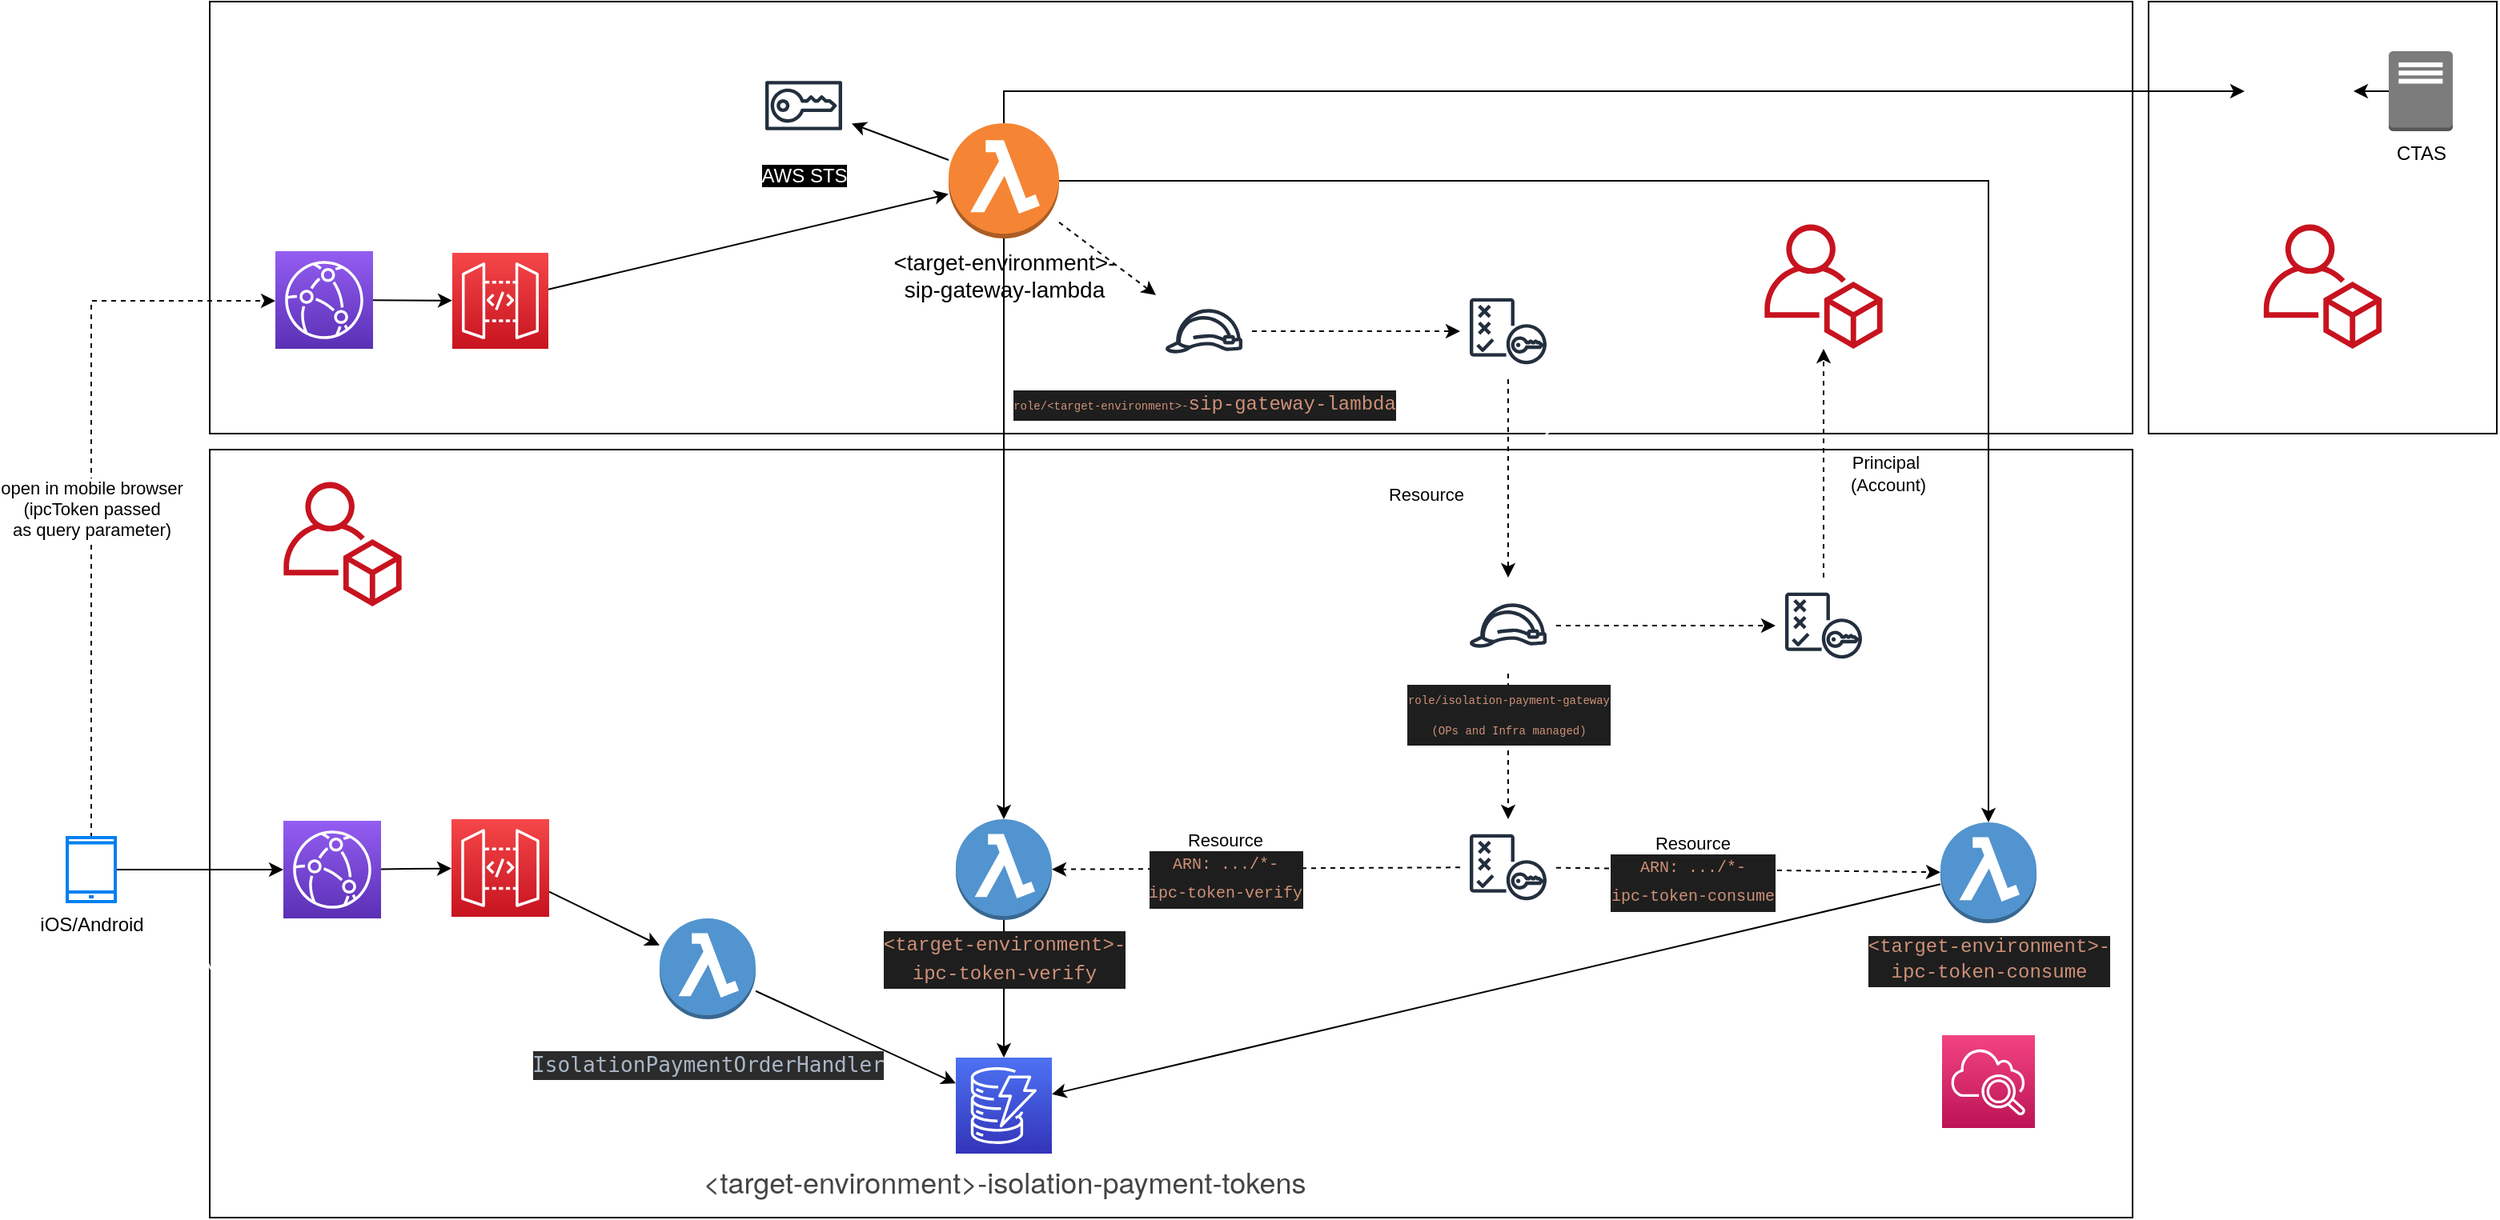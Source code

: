 <mxfile version="13.6.5">
    <diagram id="rtps9p1ONk_gTZDP592s" name="Page-1">
        <mxGraphModel dx="1679" dy="1173" grid="1" gridSize="10" guides="1" tooltips="1" connect="1" arrows="1" fold="1" page="1" pageScale="1" pageWidth="1169" pageHeight="827" math="0" shadow="0">
            <root>
                <mxCell id="0"/>
                <mxCell id="1" parent="0"/>
                <mxCell id="7" value="" style="rounded=0;whiteSpace=wrap;html=1;" parent="1" vertex="1">
                    <mxGeometry x="1350" y="34" width="217.5" height="270" as="geometry"/>
                </mxCell>
                <mxCell id="8e_N3dY7H0A2S_7NYl0V-35" value="" style="rounded=0;whiteSpace=wrap;html=1;" parent="1" vertex="1">
                    <mxGeometry x="139" y="314" width="1201" height="480" as="geometry"/>
                </mxCell>
                <mxCell id="8e_N3dY7H0A2S_7NYl0V-2" value="&lt;font color=&quot;#ffffff&quot;&gt;Allow&amp;nbsp;lambda:InvokeFunction&lt;br&gt;IAM Policy&lt;/font&gt;" style="outlineConnect=0;fontColor=#232F3E;gradientColor=none;strokeColor=#232F3E;fillColor=#ffffff;dashed=0;verticalLabelPosition=bottom;verticalAlign=top;align=center;html=1;fontSize=12;fontStyle=0;aspect=fixed;shape=mxgraph.aws4.resourceIcon;resIcon=mxgraph.aws4.policy;" parent="1" vertex="1">
                    <mxGeometry x="920" y="545" width="60" height="60" as="geometry"/>
                </mxCell>
                <mxCell id="8e_N3dY7H0A2S_7NYl0V-34" value="" style="rounded=0;whiteSpace=wrap;html=1;" parent="1" vertex="1">
                    <mxGeometry x="139" y="34" width="1201" height="270" as="geometry"/>
                </mxCell>
                <mxCell id="8e_N3dY7H0A2S_7NYl0V-20" style="edgeStyle=none;rounded=0;orthogonalLoop=1;jettySize=auto;html=1;dashed=1;" parent="1" source="8e_N3dY7H0A2S_7NYl0V-2" target="8e_N3dY7H0A2S_7NYl0V-5" edge="1">
                    <mxGeometry relative="1" as="geometry"/>
                </mxCell>
                <mxCell id="8e_N3dY7H0A2S_7NYl0V-59" value="Resource&lt;br&gt;&lt;div style=&quot;color: rgb(212 , 212 , 212) ; background-color: rgb(30 , 30 , 30) ; font-family: &amp;#34;menlo&amp;#34; , &amp;#34;monaco&amp;#34; , &amp;#34;courier new&amp;#34; , monospace ; line-height: 18px ; font-size: 10px&quot;&gt;&lt;span style=&quot;color: rgb(206 , 145 , 120)&quot;&gt;&lt;font style=&quot;font-size: 10px&quot;&gt;ARN: .../*-&lt;/font&gt;&lt;/span&gt;&lt;/div&gt;&lt;div style=&quot;color: rgb(212 , 212 , 212) ; background-color: rgb(30 , 30 , 30) ; font-family: &amp;#34;menlo&amp;#34; , &amp;#34;monaco&amp;#34; , &amp;#34;courier new&amp;#34; , monospace ; line-height: 18px ; font-size: 10px&quot;&gt;&lt;span style=&quot;color: rgb(206 , 145 , 120)&quot;&gt;&lt;font style=&quot;font-size: 10px&quot;&gt;ipc-token-consume&lt;/font&gt;&lt;/span&gt;&lt;/div&gt;" style="edgeLabel;html=1;align=center;verticalAlign=middle;resizable=0;points=[];" parent="8e_N3dY7H0A2S_7NYl0V-20" vertex="1" connectable="0">
                    <mxGeometry x="-0.29" y="-1" relative="1" as="geometry">
                        <mxPoint as="offset"/>
                    </mxGeometry>
                </mxCell>
                <mxCell id="8e_N3dY7H0A2S_7NYl0V-21" style="edgeStyle=none;rounded=0;orthogonalLoop=1;jettySize=auto;html=1;dashed=1;" parent="1" source="8e_N3dY7H0A2S_7NYl0V-2" target="8e_N3dY7H0A2S_7NYl0V-4" edge="1">
                    <mxGeometry relative="1" as="geometry"/>
                </mxCell>
                <mxCell id="8e_N3dY7H0A2S_7NYl0V-58" value="Resource&lt;br&gt;&lt;div style=&quot;color: rgb(212 , 212 , 212) ; background-color: rgb(30 , 30 , 30) ; font-family: &amp;#34;menlo&amp;#34; , &amp;#34;monaco&amp;#34; , &amp;#34;courier new&amp;#34; , monospace ; line-height: 18px ; font-size: 10px&quot;&gt;&lt;span style=&quot;color: rgb(206 , 145 , 120)&quot;&gt;&lt;font style=&quot;font-size: 10px&quot;&gt;ARN: .../*-&lt;/font&gt;&lt;/span&gt;&lt;/div&gt;&lt;div style=&quot;color: rgb(212 , 212 , 212) ; background-color: rgb(30 , 30 , 30) ; font-family: &amp;#34;menlo&amp;#34; , &amp;#34;monaco&amp;#34; , &amp;#34;courier new&amp;#34; , monospace ; line-height: 18px ; font-size: 10px&quot;&gt;&lt;span style=&quot;color: rgb(206 , 145 , 120)&quot;&gt;&lt;font style=&quot;font-size: 10px&quot;&gt;ipc-token-verify&lt;/font&gt;&lt;/span&gt;&lt;/div&gt;" style="edgeLabel;html=1;align=center;verticalAlign=middle;resizable=0;points=[];" parent="8e_N3dY7H0A2S_7NYl0V-21" vertex="1" connectable="0">
                    <mxGeometry x="0.156" relative="1" as="geometry">
                        <mxPoint as="offset"/>
                    </mxGeometry>
                </mxCell>
                <mxCell id="8e_N3dY7H0A2S_7NYl0V-22" style="edgeStyle=none;rounded=0;orthogonalLoop=1;jettySize=auto;html=1;dashed=1;" parent="1" source="8e_N3dY7H0A2S_7NYl0V-3" target="8e_N3dY7H0A2S_7NYl0V-2" edge="1">
                    <mxGeometry relative="1" as="geometry"/>
                </mxCell>
                <mxCell id="8e_N3dY7H0A2S_7NYl0V-55" style="edgeStyle=none;rounded=0;orthogonalLoop=1;jettySize=auto;html=1;dashed=1;" parent="1" source="8e_N3dY7H0A2S_7NYl0V-3" target="8e_N3dY7H0A2S_7NYl0V-54" edge="1">
                    <mxGeometry relative="1" as="geometry"/>
                </mxCell>
                <mxCell id="8e_N3dY7H0A2S_7NYl0V-16" style="edgeStyle=none;rounded=0;orthogonalLoop=1;jettySize=auto;html=1;" parent="1" source="8e_N3dY7H0A2S_7NYl0V-4" target="8e_N3dY7H0A2S_7NYl0V-14" edge="1">
                    <mxGeometry relative="1" as="geometry"/>
                </mxCell>
                <mxCell id="8e_N3dY7H0A2S_7NYl0V-17" style="edgeStyle=none;rounded=0;orthogonalLoop=1;jettySize=auto;html=1;" parent="1" source="8e_N3dY7H0A2S_7NYl0V-5" target="8e_N3dY7H0A2S_7NYl0V-14" edge="1">
                    <mxGeometry relative="1" as="geometry"/>
                </mxCell>
                <mxCell id="8e_N3dY7H0A2S_7NYl0V-5" value="&lt;span style=&quot;color: rgb(206 , 145 , 120) ; font-family: &amp;#34;menlo&amp;#34; , &amp;#34;monaco&amp;#34; , &amp;#34;courier new&amp;#34; , monospace ; background-color: rgb(30 , 30 , 30)&quot;&gt;&amp;lt;target-environment&amp;gt;-&lt;/span&gt;&lt;div style=&quot;color: rgb(212 , 212 , 212) ; background-color: rgb(30 , 30 , 30) ; font-family: &amp;#34;menlo&amp;#34; , &amp;#34;monaco&amp;#34; , &amp;#34;courier new&amp;#34; , monospace ; line-height: 18px&quot;&gt;&lt;span style=&quot;color: #ce9178&quot;&gt;ipc-token-consume&lt;/span&gt;&lt;/div&gt;" style="outlineConnect=0;dashed=0;verticalLabelPosition=bottom;verticalAlign=top;align=center;html=1;shape=mxgraph.aws3.lambda_function;fillColor=#5294CF;gradientColor=none;" parent="1" vertex="1">
                    <mxGeometry x="1220" y="547" width="60" height="63" as="geometry"/>
                </mxCell>
                <mxCell id="8e_N3dY7H0A2S_7NYl0V-29" style="edgeStyle=none;rounded=0;orthogonalLoop=1;jettySize=auto;html=1;" parent="1" source="8e_N3dY7H0A2S_7NYl0V-6" target="8e_N3dY7H0A2S_7NYl0V-7" edge="1">
                    <mxGeometry relative="1" as="geometry"/>
                </mxCell>
                <mxCell id="8e_N3dY7H0A2S_7NYl0V-6" value="&lt;font color=&quot;#ffffff&quot;&gt;APIGWv2&lt;/font&gt;" style="outlineConnect=0;fontColor=#232F3E;gradientColor=#F54749;gradientDirection=north;fillColor=#C7131F;strokeColor=#ffffff;dashed=0;verticalLabelPosition=bottom;verticalAlign=top;align=center;html=1;fontSize=12;fontStyle=0;aspect=fixed;shape=mxgraph.aws4.resourceIcon;resIcon=mxgraph.aws4.api_gateway;" parent="1" vertex="1">
                    <mxGeometry x="290" y="545" width="61" height="61" as="geometry"/>
                </mxCell>
                <mxCell id="8e_N3dY7H0A2S_7NYl0V-15" style="rounded=0;orthogonalLoop=1;jettySize=auto;html=1;" parent="1" source="8e_N3dY7H0A2S_7NYl0V-7" target="8e_N3dY7H0A2S_7NYl0V-14" edge="1">
                    <mxGeometry relative="1" as="geometry"/>
                </mxCell>
                <mxCell id="8e_N3dY7H0A2S_7NYl0V-7" value="&lt;div style=&quot;color: rgb(212 , 212 , 212) ; background-color: rgb(30 , 30 , 30) ; font-family: &amp;#34;menlo&amp;#34; , &amp;#34;monaco&amp;#34; , &amp;#34;courier new&amp;#34; , monospace ; line-height: 18px&quot;&gt;&lt;pre style=&quot;background-color: #2b2b2b ; color: #a9b7c6 ; font-family: &amp;#34;jetbrains mono&amp;#34; , monospace ; font-size: 9.8pt&quot;&gt;IsolationPaymentOrderHandler&lt;/pre&gt;&lt;/div&gt;" style="outlineConnect=0;dashed=0;verticalLabelPosition=bottom;verticalAlign=top;align=center;html=1;shape=mxgraph.aws3.lambda_function;fillColor=#5294CF;gradientColor=none;" parent="1" vertex="1">
                    <mxGeometry x="420" y="607" width="60" height="63" as="geometry"/>
                </mxCell>
                <mxCell id="8e_N3dY7H0A2S_7NYl0V-28" style="edgeStyle=none;rounded=0;orthogonalLoop=1;jettySize=auto;html=1;" parent="1" source="8e_N3dY7H0A2S_7NYl0V-9" target="8e_N3dY7H0A2S_7NYl0V-6" edge="1">
                    <mxGeometry relative="1" as="geometry"/>
                </mxCell>
                <mxCell id="8e_N3dY7H0A2S_7NYl0V-9" value="&lt;font color=&quot;#ffffff&quot;&gt;CloudFront&lt;br&gt;Mobile Submission Distribution&lt;br&gt;(target-environment&lt;br&gt;specific FQDN)&lt;/font&gt;" style="outlineConnect=0;fontColor=#232F3E;gradientColor=#945DF2;gradientDirection=north;fillColor=#5A30B5;strokeColor=#ffffff;dashed=0;verticalLabelPosition=bottom;verticalAlign=top;align=center;html=1;fontSize=12;fontStyle=0;aspect=fixed;shape=mxgraph.aws4.resourceIcon;resIcon=mxgraph.aws4.cloudfront;" parent="1" vertex="1">
                    <mxGeometry x="185" y="546" width="61" height="61" as="geometry"/>
                </mxCell>
                <mxCell id="8e_N3dY7H0A2S_7NYl0V-18" style="edgeStyle=none;rounded=0;orthogonalLoop=1;jettySize=auto;html=1;" parent="1" source="8e_N3dY7H0A2S_7NYl0V-11" target="8e_N3dY7H0A2S_7NYl0V-4" edge="1">
                    <mxGeometry relative="1" as="geometry"/>
                </mxCell>
                <mxCell id="8e_N3dY7H0A2S_7NYl0V-40" style="edgeStyle=none;rounded=0;orthogonalLoop=1;jettySize=auto;html=1;dashed=1;" parent="1" source="8e_N3dY7H0A2S_7NYl0V-11" target="8e_N3dY7H0A2S_7NYl0V-39" edge="1">
                    <mxGeometry relative="1" as="geometry"/>
                </mxCell>
                <mxCell id="8e_N3dY7H0A2S_7NYl0V-65" style="edgeStyle=none;rounded=0;orthogonalLoop=1;jettySize=auto;html=1;" parent="1" source="8e_N3dY7H0A2S_7NYl0V-11" target="8e_N3dY7H0A2S_7NYl0V-64" edge="1">
                    <mxGeometry relative="1" as="geometry"/>
                </mxCell>
                <mxCell id="2" style="edgeStyle=orthogonalEdgeStyle;rounded=0;orthogonalLoop=1;jettySize=auto;html=1;" parent="1" source="8e_N3dY7H0A2S_7NYl0V-11" target="8e_N3dY7H0A2S_7NYl0V-5" edge="1">
                    <mxGeometry relative="1" as="geometry"/>
                </mxCell>
                <mxCell id="3" style="edgeStyle=orthogonalEdgeStyle;rounded=0;orthogonalLoop=1;jettySize=auto;html=1;" parent="1" source="8e_N3dY7H0A2S_7NYl0V-11" target="PTuPxkDtiH3rZg7_NhRp-4" edge="1">
                    <mxGeometry relative="1" as="geometry">
                        <Array as="points">
                            <mxPoint x="635" y="90"/>
                        </Array>
                    </mxGeometry>
                </mxCell>
                <mxCell id="8e_N3dY7H0A2S_7NYl0V-11" value="&lt;div style=&quot;box-sizing: border-box ; font-family: &amp;#34;segoe ui&amp;#34; , , &amp;#34;apple color emoji&amp;#34; , &amp;#34;segoe ui emoji&amp;#34; , sans-serif ; font-size: 14px&quot;&gt;&amp;lt;target-environment&amp;gt;-&lt;br&gt;sip-gateway-lambda&lt;/div&gt;" style="outlineConnect=0;dashed=0;verticalLabelPosition=bottom;verticalAlign=top;align=center;html=1;shape=mxgraph.aws3.lambda_function;fillColor=#F58534;gradientColor=none;" parent="1" vertex="1">
                    <mxGeometry x="600.5" y="110" width="69" height="72" as="geometry"/>
                </mxCell>
                <mxCell id="8e_N3dY7H0A2S_7NYl0V-27" style="edgeStyle=none;rounded=0;orthogonalLoop=1;jettySize=auto;html=1;" parent="1" source="8e_N3dY7H0A2S_7NYl0V-13" target="8e_N3dY7H0A2S_7NYl0V-9" edge="1">
                    <mxGeometry relative="1" as="geometry">
                        <mxPoint x="119.75" y="575.654" as="sourcePoint"/>
                    </mxGeometry>
                </mxCell>
                <mxCell id="PTuPxkDtiH3rZg7_NhRp-9" style="edgeStyle=orthogonalEdgeStyle;rounded=0;orthogonalLoop=1;jettySize=auto;html=1;dashed=1;" parent="1" source="8e_N3dY7H0A2S_7NYl0V-13" target="PTuPxkDtiH3rZg7_NhRp-8" edge="1">
                    <mxGeometry relative="1" as="geometry">
                        <Array as="points">
                            <mxPoint x="65" y="221"/>
                        </Array>
                    </mxGeometry>
                </mxCell>
                <mxCell id="PTuPxkDtiH3rZg7_NhRp-10" value="open in mobile browser&lt;br&gt;(ipcToken passed&lt;br&gt;as query parameter)" style="edgeLabel;html=1;align=center;verticalAlign=middle;resizable=0;points=[];" parent="PTuPxkDtiH3rZg7_NhRp-9" vertex="1" connectable="0">
                    <mxGeometry x="-0.088" relative="1" as="geometry">
                        <mxPoint as="offset"/>
                    </mxGeometry>
                </mxCell>
                <mxCell id="8e_N3dY7H0A2S_7NYl0V-13" value="&lt;font color=&quot;#000000&quot;&gt;iOS/Android&lt;/font&gt;" style="html=1;verticalLabelPosition=bottom;align=center;labelBackgroundColor=#ffffff;verticalAlign=top;strokeWidth=2;strokeColor=#0080F0;shadow=0;dashed=0;shape=mxgraph.ios7.icons.smartphone;" parent="1" vertex="1">
                    <mxGeometry x="50" y="556.5" width="30" height="40" as="geometry"/>
                </mxCell>
                <mxCell id="8e_N3dY7H0A2S_7NYl0V-14" value="&lt;span style=&quot;color: rgb(68 , 68 , 68) ; font-family: &amp;#34;helvetica neue&amp;#34; , &amp;#34;roboto&amp;#34; , &amp;#34;arial&amp;#34; , &amp;#34;droid sans&amp;#34; , sans-serif ; font-size: 18px ; text-align: -webkit-left ; background-color: rgb(255 , 255 , 255)&quot;&gt;&amp;lt;target-environment&amp;gt;-isolation-payment-tokens&lt;/span&gt;" style="outlineConnect=0;fontColor=#232F3E;gradientColor=#4D72F3;gradientDirection=north;fillColor=#3334B9;strokeColor=#ffffff;dashed=0;verticalLabelPosition=bottom;verticalAlign=top;align=center;html=1;fontSize=12;fontStyle=0;aspect=fixed;shape=mxgraph.aws4.resourceIcon;resIcon=mxgraph.aws4.dynamodb;" parent="1" vertex="1">
                    <mxGeometry x="605" y="694" width="60" height="60" as="geometry"/>
                </mxCell>
                <mxCell id="8e_N3dY7H0A2S_7NYl0V-32" value="&lt;font color=&quot;#ffffff&quot;&gt;NHS COVID-19 App&lt;br&gt;(AWS Account)&lt;/font&gt;" style="outlineConnect=0;fontColor=#232F3E;gradientColor=none;fillColor=#C7131F;strokeColor=none;dashed=0;verticalLabelPosition=bottom;verticalAlign=top;align=center;html=1;fontSize=12;fontStyle=0;aspect=fixed;pointerEvents=1;shape=mxgraph.aws4.organizations_account;" parent="1" vertex="1">
                    <mxGeometry x="185" y="334" width="74" height="78" as="geometry"/>
                </mxCell>
                <mxCell id="8e_N3dY7H0A2S_7NYl0V-33" value="&lt;font color=&quot;#ffffff&quot;&gt;Isolation Payment Gateway&lt;br&gt;(AWS Account)&lt;/font&gt;" style="outlineConnect=0;fontColor=#232F3E;gradientColor=none;fillColor=#C7131F;strokeColor=none;dashed=0;verticalLabelPosition=bottom;verticalAlign=top;align=center;html=1;fontSize=12;fontStyle=0;aspect=fixed;pointerEvents=1;shape=mxgraph.aws4.organizations_account;" parent="1" vertex="1">
                    <mxGeometry x="1110" y="173" width="74" height="78" as="geometry"/>
                </mxCell>
                <mxCell id="8e_N3dY7H0A2S_7NYl0V-63" style="edgeStyle=none;rounded=0;orthogonalLoop=1;jettySize=auto;html=1;dashed=1;" parent="1" source="8e_N3dY7H0A2S_7NYl0V-39" target="8e_N3dY7H0A2S_7NYl0V-60" edge="1">
                    <mxGeometry relative="1" as="geometry"/>
                </mxCell>
                <mxCell id="8e_N3dY7H0A2S_7NYl0V-56" style="edgeStyle=none;rounded=0;orthogonalLoop=1;jettySize=auto;html=1;dashed=1;" parent="1" source="8e_N3dY7H0A2S_7NYl0V-54" target="8e_N3dY7H0A2S_7NYl0V-33" edge="1">
                    <mxGeometry relative="1" as="geometry"/>
                </mxCell>
                <mxCell id="8e_N3dY7H0A2S_7NYl0V-57" value="Principal&amp;nbsp;&lt;br&gt;(Account)" style="edgeLabel;html=1;align=center;verticalAlign=middle;resizable=0;points=[];" parent="8e_N3dY7H0A2S_7NYl0V-56" vertex="1" connectable="0">
                    <mxGeometry x="-0.152" y="-3" relative="1" as="geometry">
                        <mxPoint x="36.73" y="-4.81" as="offset"/>
                    </mxGeometry>
                </mxCell>
                <mxCell id="8e_N3dY7H0A2S_7NYl0V-54" value="&lt;font color=&quot;#ffffff&quot;&gt;Allow sts:AssumeRole&lt;br&gt;Trust Policy&lt;br&gt;(OPs and Infra managed)&lt;/font&gt;&lt;font color=&quot;#ffffff&quot;&gt;&lt;br&gt;&lt;/font&gt;" style="outlineConnect=0;fontColor=#232F3E;gradientColor=none;strokeColor=#232F3E;fillColor=#ffffff;dashed=0;verticalLabelPosition=bottom;verticalAlign=top;align=center;html=1;fontSize=12;fontStyle=0;aspect=fixed;shape=mxgraph.aws4.resourceIcon;resIcon=mxgraph.aws4.policy;" parent="1" vertex="1">
                    <mxGeometry x="1117" y="394" width="60" height="60" as="geometry"/>
                </mxCell>
                <mxCell id="8e_N3dY7H0A2S_7NYl0V-61" style="edgeStyle=none;rounded=0;orthogonalLoop=1;jettySize=auto;html=1;dashed=1;" parent="1" source="8e_N3dY7H0A2S_7NYl0V-60" target="8e_N3dY7H0A2S_7NYl0V-3" edge="1">
                    <mxGeometry relative="1" as="geometry"/>
                </mxCell>
                <mxCell id="8e_N3dY7H0A2S_7NYl0V-62" value="Resource&amp;nbsp;" style="edgeLabel;html=1;align=center;verticalAlign=middle;resizable=0;points=[];" parent="8e_N3dY7H0A2S_7NYl0V-61" vertex="1" connectable="0">
                    <mxGeometry x="0.16" y="1" relative="1" as="geometry">
                        <mxPoint x="-51.21" as="offset"/>
                    </mxGeometry>
                </mxCell>
                <mxCell id="8e_N3dY7H0A2S_7NYl0V-60" value="&lt;font color=&quot;#ffffff&quot;&gt;Allow sts:AssumeRole&lt;br&gt;IAM Policy&lt;/font&gt;" style="outlineConnect=0;fontColor=#232F3E;gradientColor=none;strokeColor=#232F3E;fillColor=#ffffff;dashed=0;verticalLabelPosition=bottom;verticalAlign=top;align=center;html=1;fontSize=12;fontStyle=0;aspect=fixed;shape=mxgraph.aws4.resourceIcon;resIcon=mxgraph.aws4.policy;" parent="1" vertex="1">
                    <mxGeometry x="920" y="210" width="60" height="60" as="geometry"/>
                </mxCell>
                <mxCell id="8e_N3dY7H0A2S_7NYl0V-64" value="&lt;font color=&quot;#ffffff&quot; style=&quot;background-color: rgb(0 , 0 , 0)&quot;&gt;AWS STS&lt;/font&gt;" style="outlineConnect=0;fontColor=#232F3E;gradientColor=none;strokeColor=#232F3E;fillColor=#ffffff;dashed=0;verticalLabelPosition=bottom;verticalAlign=top;align=center;html=1;fontSize=12;fontStyle=0;aspect=fixed;shape=mxgraph.aws4.resourceIcon;resIcon=mxgraph.aws4.sts;" parent="1" vertex="1">
                    <mxGeometry x="480" y="69" width="60" height="60" as="geometry"/>
                </mxCell>
                <mxCell id="PTuPxkDtiH3rZg7_NhRp-4" value="" style="shape=image;html=1;verticalAlign=top;verticalLabelPosition=bottom;labelBackgroundColor=#ffffff;imageAspect=0;aspect=fixed;image=https://cdn2.iconfinder.com/data/icons/amazon-aws-stencils/100/App_Services_copy_Amazon_SQS_Queue-128.png" parent="1" vertex="1">
                    <mxGeometry x="1410" y="56" width="68" height="68" as="geometry"/>
                </mxCell>
                <mxCell id="PTuPxkDtiH3rZg7_NhRp-12" style="edgeStyle=orthogonalEdgeStyle;rounded=0;orthogonalLoop=1;jettySize=auto;html=1;" parent="1" source="PTuPxkDtiH3rZg7_NhRp-5" target="PTuPxkDtiH3rZg7_NhRp-4" edge="1">
                    <mxGeometry relative="1" as="geometry"/>
                </mxCell>
                <mxCell id="PTuPxkDtiH3rZg7_NhRp-5" value="CTAS" style="outlineConnect=0;dashed=0;verticalLabelPosition=bottom;verticalAlign=top;align=center;html=1;shape=mxgraph.aws3.traditional_server;fillColor=#7D7C7C;gradientColor=none;" parent="1" vertex="1">
                    <mxGeometry x="1500" y="65" width="40" height="50" as="geometry"/>
                </mxCell>
                <mxCell id="6" style="edgeStyle=none;rounded=0;orthogonalLoop=1;jettySize=auto;html=1;" parent="1" source="PTuPxkDtiH3rZg7_NhRp-8" target="4" edge="1">
                    <mxGeometry relative="1" as="geometry"/>
                </mxCell>
                <mxCell id="PTuPxkDtiH3rZg7_NhRp-8" value="&lt;font color=&quot;#ffffff&quot;&gt;CloudFront&lt;br&gt;Website Distribution&lt;/font&gt;" style="outlineConnect=0;fontColor=#232F3E;gradientColor=#945DF2;gradientDirection=north;fillColor=#5A30B5;strokeColor=#ffffff;dashed=0;verticalLabelPosition=bottom;verticalAlign=top;align=center;html=1;fontSize=12;fontStyle=0;aspect=fixed;shape=mxgraph.aws4.resourceIcon;resIcon=mxgraph.aws4.cloudfront;" parent="1" vertex="1">
                    <mxGeometry x="180" y="190" width="61" height="61" as="geometry"/>
                </mxCell>
                <mxCell id="8e_N3dY7H0A2S_7NYl0V-4" value="&lt;div style=&quot;color: rgb(212 , 212 , 212) ; background-color: rgb(30 , 30 , 30) ; font-family: &amp;#34;menlo&amp;#34; , &amp;#34;monaco&amp;#34; , &amp;#34;courier new&amp;#34; , monospace ; line-height: 18px&quot;&gt;&lt;span style=&quot;color: #ce9178&quot;&gt;&amp;lt;target-environment&amp;gt;-&lt;/span&gt;&lt;/div&gt;&lt;div style=&quot;color: rgb(212 , 212 , 212) ; background-color: rgb(30 , 30 , 30) ; font-family: &amp;#34;menlo&amp;#34; , &amp;#34;monaco&amp;#34; , &amp;#34;courier new&amp;#34; , monospace ; line-height: 18px&quot;&gt;&lt;span style=&quot;color: #ce9178&quot;&gt;ipc-token-verify&lt;/span&gt;&lt;/div&gt;" style="outlineConnect=0;dashed=0;verticalLabelPosition=bottom;verticalAlign=top;align=center;html=1;shape=mxgraph.aws3.lambda_function;fillColor=#5294CF;gradientColor=none;" parent="1" vertex="1">
                    <mxGeometry x="605" y="545" width="60" height="63" as="geometry"/>
                </mxCell>
                <mxCell id="PTuPxkDtiH3rZg7_NhRp-11" value="&lt;font color=&quot;#ffffff&quot;&gt;Audit Logs&lt;br&gt;(CloudWatch Logs atm)&lt;br&gt;&lt;/font&gt;" style="outlineConnect=0;fontColor=#232F3E;gradientColor=#F34482;gradientDirection=north;fillColor=#BC1356;strokeColor=#ffffff;dashed=0;verticalLabelPosition=bottom;verticalAlign=top;align=center;html=1;fontSize=12;fontStyle=0;aspect=fixed;shape=mxgraph.aws4.resourceIcon;resIcon=mxgraph.aws4.cloudwatch_2;" parent="1" vertex="1">
                    <mxGeometry x="1221" y="680" width="58" height="58" as="geometry"/>
                </mxCell>
                <mxCell id="8e_N3dY7H0A2S_7NYl0V-3" value="&lt;div style=&quot;color: rgb(212 , 212 , 212) ; background-color: rgb(30 , 30 , 30) ; font-family: &amp;#34;menlo&amp;#34; , &amp;#34;monaco&amp;#34; , &amp;#34;courier new&amp;#34; , monospace ; line-height: 18px&quot;&gt;&lt;span style=&quot;color: #ce9178&quot;&gt;&lt;font style=&quot;font-size: 7px&quot;&gt;role/isolation-payment-gateway&lt;br&gt;(OPs and Infra managed)&lt;/font&gt;&lt;/span&gt;&lt;/div&gt;" style="outlineConnect=0;fontColor=#232F3E;gradientColor=none;strokeColor=#232F3E;fillColor=#ffffff;dashed=0;verticalLabelPosition=bottom;verticalAlign=top;align=center;html=1;fontSize=12;fontStyle=0;aspect=fixed;shape=mxgraph.aws4.resourceIcon;resIcon=mxgraph.aws4.role;" parent="1" vertex="1">
                    <mxGeometry x="920" y="394" width="60" height="60" as="geometry"/>
                </mxCell>
                <mxCell id="8e_N3dY7H0A2S_7NYl0V-39" value="&lt;div style=&quot;color: rgb(212 , 212 , 212) ; background-color: rgb(30 , 30 , 30) ; font-family: &amp;#34;menlo&amp;#34; , &amp;#34;monaco&amp;#34; , &amp;#34;courier new&amp;#34; , monospace ; line-height: 18px&quot;&gt;&lt;span style=&quot;color: #ce9178&quot;&gt;&lt;font style=&quot;font-size: 7px&quot;&gt;role/&amp;lt;target-environment&amp;gt;-&lt;/font&gt;&lt;/span&gt;&lt;span style=&quot;color: rgb(206 , 145 , 120) ; font-family: &amp;#34;menlo&amp;#34; , &amp;#34;monaco&amp;#34; , &amp;#34;courier new&amp;#34; , monospace&quot;&gt;sip-gateway-lambda&lt;/span&gt;&lt;/div&gt;" style="outlineConnect=0;fontColor=#232F3E;gradientColor=none;strokeColor=#232F3E;fillColor=#ffffff;dashed=0;verticalLabelPosition=bottom;verticalAlign=top;align=center;html=1;fontSize=12;fontStyle=0;aspect=fixed;shape=mxgraph.aws4.resourceIcon;resIcon=mxgraph.aws4.role;" parent="1" vertex="1">
                    <mxGeometry x="730" y="210" width="60" height="60" as="geometry"/>
                </mxCell>
                <mxCell id="5" style="rounded=0;orthogonalLoop=1;jettySize=auto;html=1;" parent="1" source="4" target="8e_N3dY7H0A2S_7NYl0V-11" edge="1">
                    <mxGeometry relative="1" as="geometry"/>
                </mxCell>
                <mxCell id="4" value="&lt;font color=&quot;#ffffff&quot;&gt;APIGWv2&lt;/font&gt;" style="outlineConnect=0;fontColor=#232F3E;gradientColor=#F54749;gradientDirection=north;fillColor=#C7131F;strokeColor=#ffffff;dashed=0;verticalLabelPosition=bottom;verticalAlign=top;align=center;html=1;fontSize=12;fontStyle=0;aspect=fixed;shape=mxgraph.aws4.resourceIcon;resIcon=mxgraph.aws4.api_gateway;" parent="1" vertex="1">
                    <mxGeometry x="290.5" y="191" width="60" height="60" as="geometry"/>
                </mxCell>
                <mxCell id="8" value="&lt;font color=&quot;#ffffff&quot;&gt;CTAS&lt;br&gt;(AWS Account)&lt;/font&gt;" style="outlineConnect=0;fontColor=#232F3E;gradientColor=none;fillColor=#C7131F;strokeColor=none;dashed=0;verticalLabelPosition=bottom;verticalAlign=top;align=center;html=1;fontSize=12;fontStyle=0;aspect=fixed;pointerEvents=1;shape=mxgraph.aws4.organizations_account;" parent="1" vertex="1">
                    <mxGeometry x="1421.75" y="173" width="74" height="78" as="geometry"/>
                </mxCell>
            </root>
        </mxGraphModel>
    </diagram>
</mxfile>